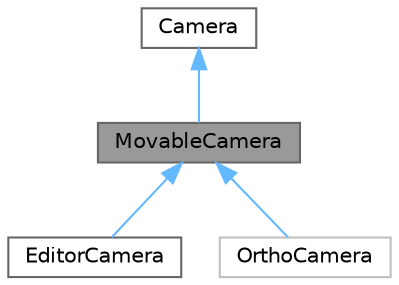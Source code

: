 digraph "MovableCamera"
{
 // LATEX_PDF_SIZE
  bgcolor="transparent";
  edge [fontname=Helvetica,fontsize=10,labelfontname=Helvetica,labelfontsize=10];
  node [fontname=Helvetica,fontsize=10,shape=box,height=0.2,width=0.4];
  Node1 [label="MovableCamera",height=0.2,width=0.4,color="gray40", fillcolor="grey60", style="filled", fontcolor="black",tooltip="Editor EditorCamera has the ability to move around the scene using WASD keys and mouse in an intuitiv..."];
  Node2 -> Node1 [dir="back",color="steelblue1",style="solid"];
  Node2 [label="Camera",height=0.2,width=0.4,color="gray40", fillcolor="white", style="filled",URL="$class_camera.html",tooltip="It is an abstract class that represents a camera."];
  Node1 -> Node3 [dir="back",color="steelblue1",style="solid"];
  Node3 [label="EditorCamera",height=0.2,width=0.4,color="gray40", fillcolor="white", style="filled",URL="$class_editor_camera.html",tooltip="Editor EditorCamera has the ability to move around the scene using WASD keys and mouse in an intuitiv..."];
  Node1 -> Node4 [dir="back",color="steelblue1",style="solid"];
  Node4 [label="OrthoCamera",height=0.2,width=0.4,color="grey75", fillcolor="white", style="filled",URL="$class_ortho_camera.html",tooltip=" "];
}

